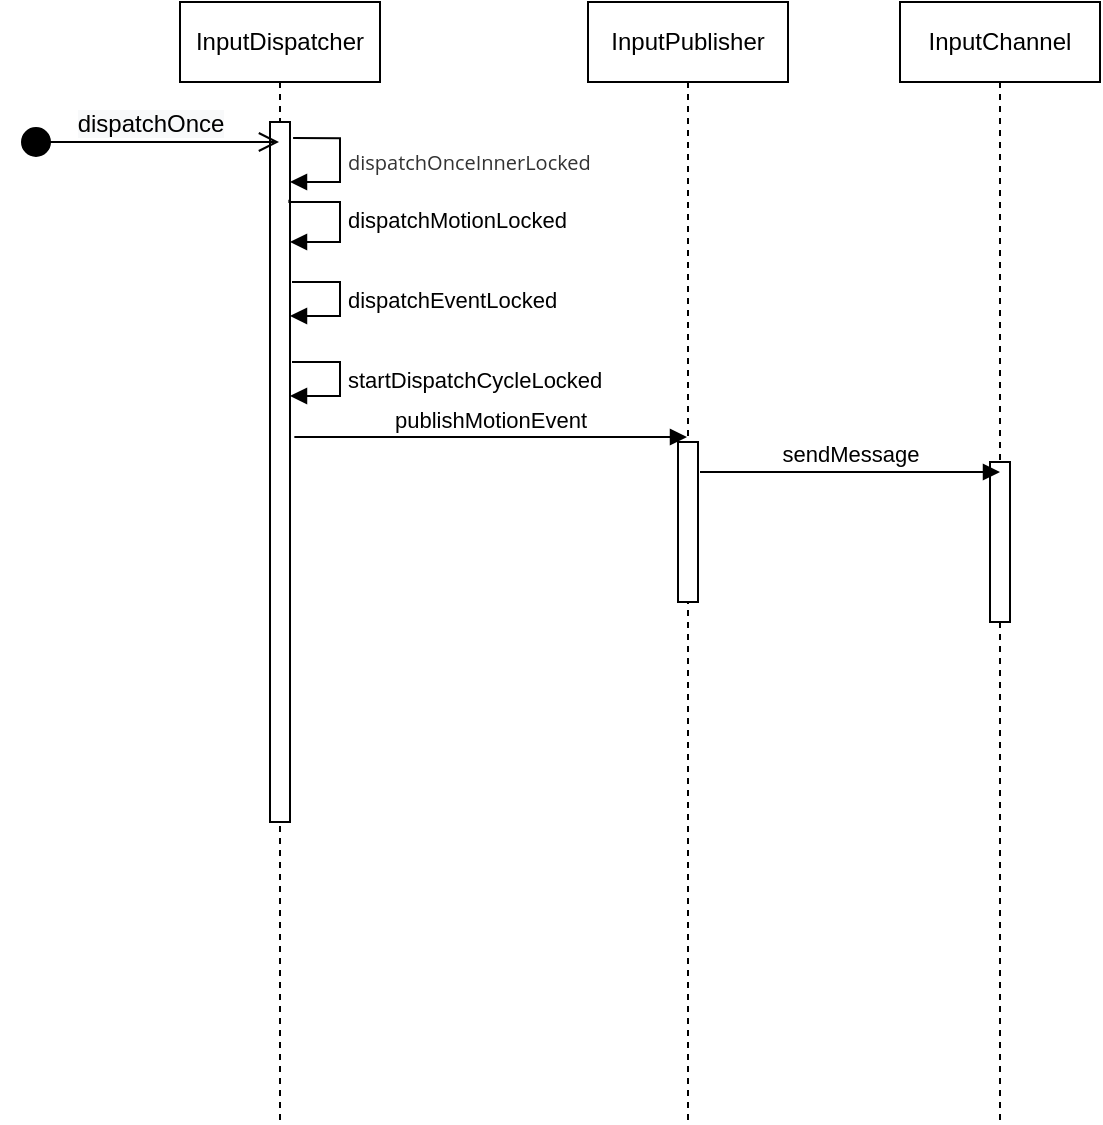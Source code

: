 <mxfile version="19.0.3" type="device"><diagram id="1yAbVueA3bUAgvFNxcIl" name="第 1 页"><mxGraphModel dx="1018" dy="705" grid="1" gridSize="10" guides="1" tooltips="1" connect="1" arrows="1" fold="1" page="1" pageScale="1" pageWidth="827" pageHeight="1169" math="0" shadow="0"><root><mxCell id="0"/><mxCell id="1" parent="0"/><mxCell id="UQZjE_5nRF4pNQRLSc6w-1" value="InputDispatcher" style="shape=umlLifeline;perimeter=lifelinePerimeter;whiteSpace=wrap;html=1;container=1;collapsible=0;recursiveResize=0;outlineConnect=0;" parent="1" vertex="1"><mxGeometry x="160" y="40" width="100" height="560" as="geometry"/></mxCell><mxCell id="UQZjE_5nRF4pNQRLSc6w-2" value="" style="html=1;points=[];perimeter=orthogonalPerimeter;" parent="UQZjE_5nRF4pNQRLSc6w-1" vertex="1"><mxGeometry x="45" y="60" width="10" height="350" as="geometry"/></mxCell><mxCell id="UQZjE_5nRF4pNQRLSc6w-6" value="&lt;span style=&quot;color: rgb(51 , 51 , 51) ; font-family: &amp;#34;open sans&amp;#34; , &amp;#34;clear sans&amp;#34; , &amp;#34;helvetica neue&amp;#34; , &amp;#34;helvetica&amp;#34; , &amp;#34;arial&amp;#34; , sans-serif&quot;&gt;&lt;font style=&quot;font-size: 10px&quot;&gt;dispatchOnceInnerLocked&lt;/font&gt;&lt;/span&gt;" style="edgeStyle=orthogonalEdgeStyle;html=1;align=left;spacingLeft=2;endArrow=block;rounded=0;exitX=1.154;exitY=0.023;exitDx=0;exitDy=0;exitPerimeter=0;" parent="UQZjE_5nRF4pNQRLSc6w-1" source="UQZjE_5nRF4pNQRLSc6w-2" edge="1"><mxGeometry relative="1" as="geometry"><mxPoint x="50" y="70" as="sourcePoint"/><Array as="points"><mxPoint x="80" y="68"/><mxPoint x="80" y="90"/></Array><mxPoint x="55" y="90" as="targetPoint"/></mxGeometry></mxCell><mxCell id="b-jtd6hU25h3KtHabZWF-2" value="dispatchMotionLocked" style="edgeStyle=orthogonalEdgeStyle;html=1;align=left;spacingLeft=2;endArrow=block;rounded=0;exitX=0.969;exitY=0.111;exitDx=0;exitDy=0;exitPerimeter=0;" parent="UQZjE_5nRF4pNQRLSc6w-1" source="UQZjE_5nRF4pNQRLSc6w-2" edge="1"><mxGeometry relative="1" as="geometry"><mxPoint x="60" y="100" as="sourcePoint"/><Array as="points"><mxPoint x="55" y="100"/><mxPoint x="80" y="100"/><mxPoint x="80" y="120"/></Array><mxPoint x="55" y="120" as="targetPoint"/></mxGeometry></mxCell><mxCell id="b-jtd6hU25h3KtHabZWF-10" value="dispatchEventLocked" style="edgeStyle=orthogonalEdgeStyle;html=1;align=left;spacingLeft=2;endArrow=block;rounded=0;entryX=0.9;entryY=0.148;entryDx=0;entryDy=0;entryPerimeter=0;" parent="UQZjE_5nRF4pNQRLSc6w-1" edge="1"><mxGeometry relative="1" as="geometry"><mxPoint x="56" y="140" as="sourcePoint"/><Array as="points"><mxPoint x="80" y="140"/><mxPoint x="80" y="157"/></Array><mxPoint x="55" y="157" as="targetPoint"/></mxGeometry></mxCell><mxCell id="b-jtd6hU25h3KtHabZWF-12" value="startDispatchCycleLocked" style="edgeStyle=orthogonalEdgeStyle;html=1;align=left;spacingLeft=2;endArrow=block;rounded=0;entryX=0.9;entryY=0.148;entryDx=0;entryDy=0;entryPerimeter=0;" parent="UQZjE_5nRF4pNQRLSc6w-1" edge="1"><mxGeometry relative="1" as="geometry"><mxPoint x="56" y="180" as="sourcePoint"/><Array as="points"><mxPoint x="80" y="180"/><mxPoint x="80" y="197"/></Array><mxPoint x="55.0" y="197" as="targetPoint"/></mxGeometry></mxCell><mxCell id="b-jtd6hU25h3KtHabZWF-9" value="&lt;span style=&quot;font-size: 12px; background-color: rgb(248, 249, 250);&quot;&gt;dispatchOnce&lt;/span&gt;" style="html=1;verticalAlign=bottom;startArrow=circle;startFill=1;endArrow=open;startSize=6;endSize=8;rounded=0;" parent="1" target="UQZjE_5nRF4pNQRLSc6w-1" edge="1"><mxGeometry width="80" relative="1" as="geometry"><mxPoint x="80" y="110" as="sourcePoint"/><mxPoint x="140" y="180" as="targetPoint"/></mxGeometry></mxCell><mxCell id="b-jtd6hU25h3KtHabZWF-19" value="InputPublisher" style="shape=umlLifeline;perimeter=lifelinePerimeter;whiteSpace=wrap;html=1;container=1;collapsible=0;recursiveResize=0;outlineConnect=0;" parent="1" vertex="1"><mxGeometry x="364" y="40" width="100" height="560" as="geometry"/></mxCell><mxCell id="b-jtd6hU25h3KtHabZWF-20" value="" style="html=1;points=[];perimeter=orthogonalPerimeter;" parent="b-jtd6hU25h3KtHabZWF-19" vertex="1"><mxGeometry x="45" y="220" width="10" height="80" as="geometry"/></mxCell><mxCell id="b-jtd6hU25h3KtHabZWF-21" value="publishMotionEvent" style="html=1;verticalAlign=bottom;endArrow=block;rounded=0;exitX=1.217;exitY=0.45;exitDx=0;exitDy=0;exitPerimeter=0;" parent="1" source="UQZjE_5nRF4pNQRLSc6w-2" target="b-jtd6hU25h3KtHabZWF-19" edge="1"><mxGeometry width="80" relative="1" as="geometry"><mxPoint x="240" y="260" as="sourcePoint"/><mxPoint x="390" y="258" as="targetPoint"/></mxGeometry></mxCell><mxCell id="b-jtd6hU25h3KtHabZWF-22" value="InputChannel" style="shape=umlLifeline;perimeter=lifelinePerimeter;whiteSpace=wrap;html=1;container=1;collapsible=0;recursiveResize=0;outlineConnect=0;" parent="1" vertex="1"><mxGeometry x="520" y="40" width="100" height="560" as="geometry"/></mxCell><mxCell id="b-jtd6hU25h3KtHabZWF-23" value="" style="html=1;points=[];perimeter=orthogonalPerimeter;" parent="b-jtd6hU25h3KtHabZWF-22" vertex="1"><mxGeometry x="45" y="230" width="10" height="80" as="geometry"/></mxCell><mxCell id="b-jtd6hU25h3KtHabZWF-24" value="sendMessage" style="html=1;verticalAlign=bottom;endArrow=block;rounded=0;" parent="b-jtd6hU25h3KtHabZWF-22" edge="1"><mxGeometry width="80" relative="1" as="geometry"><mxPoint x="-100" y="235" as="sourcePoint"/><mxPoint x="50" y="235" as="targetPoint"/></mxGeometry></mxCell></root></mxGraphModel></diagram></mxfile>